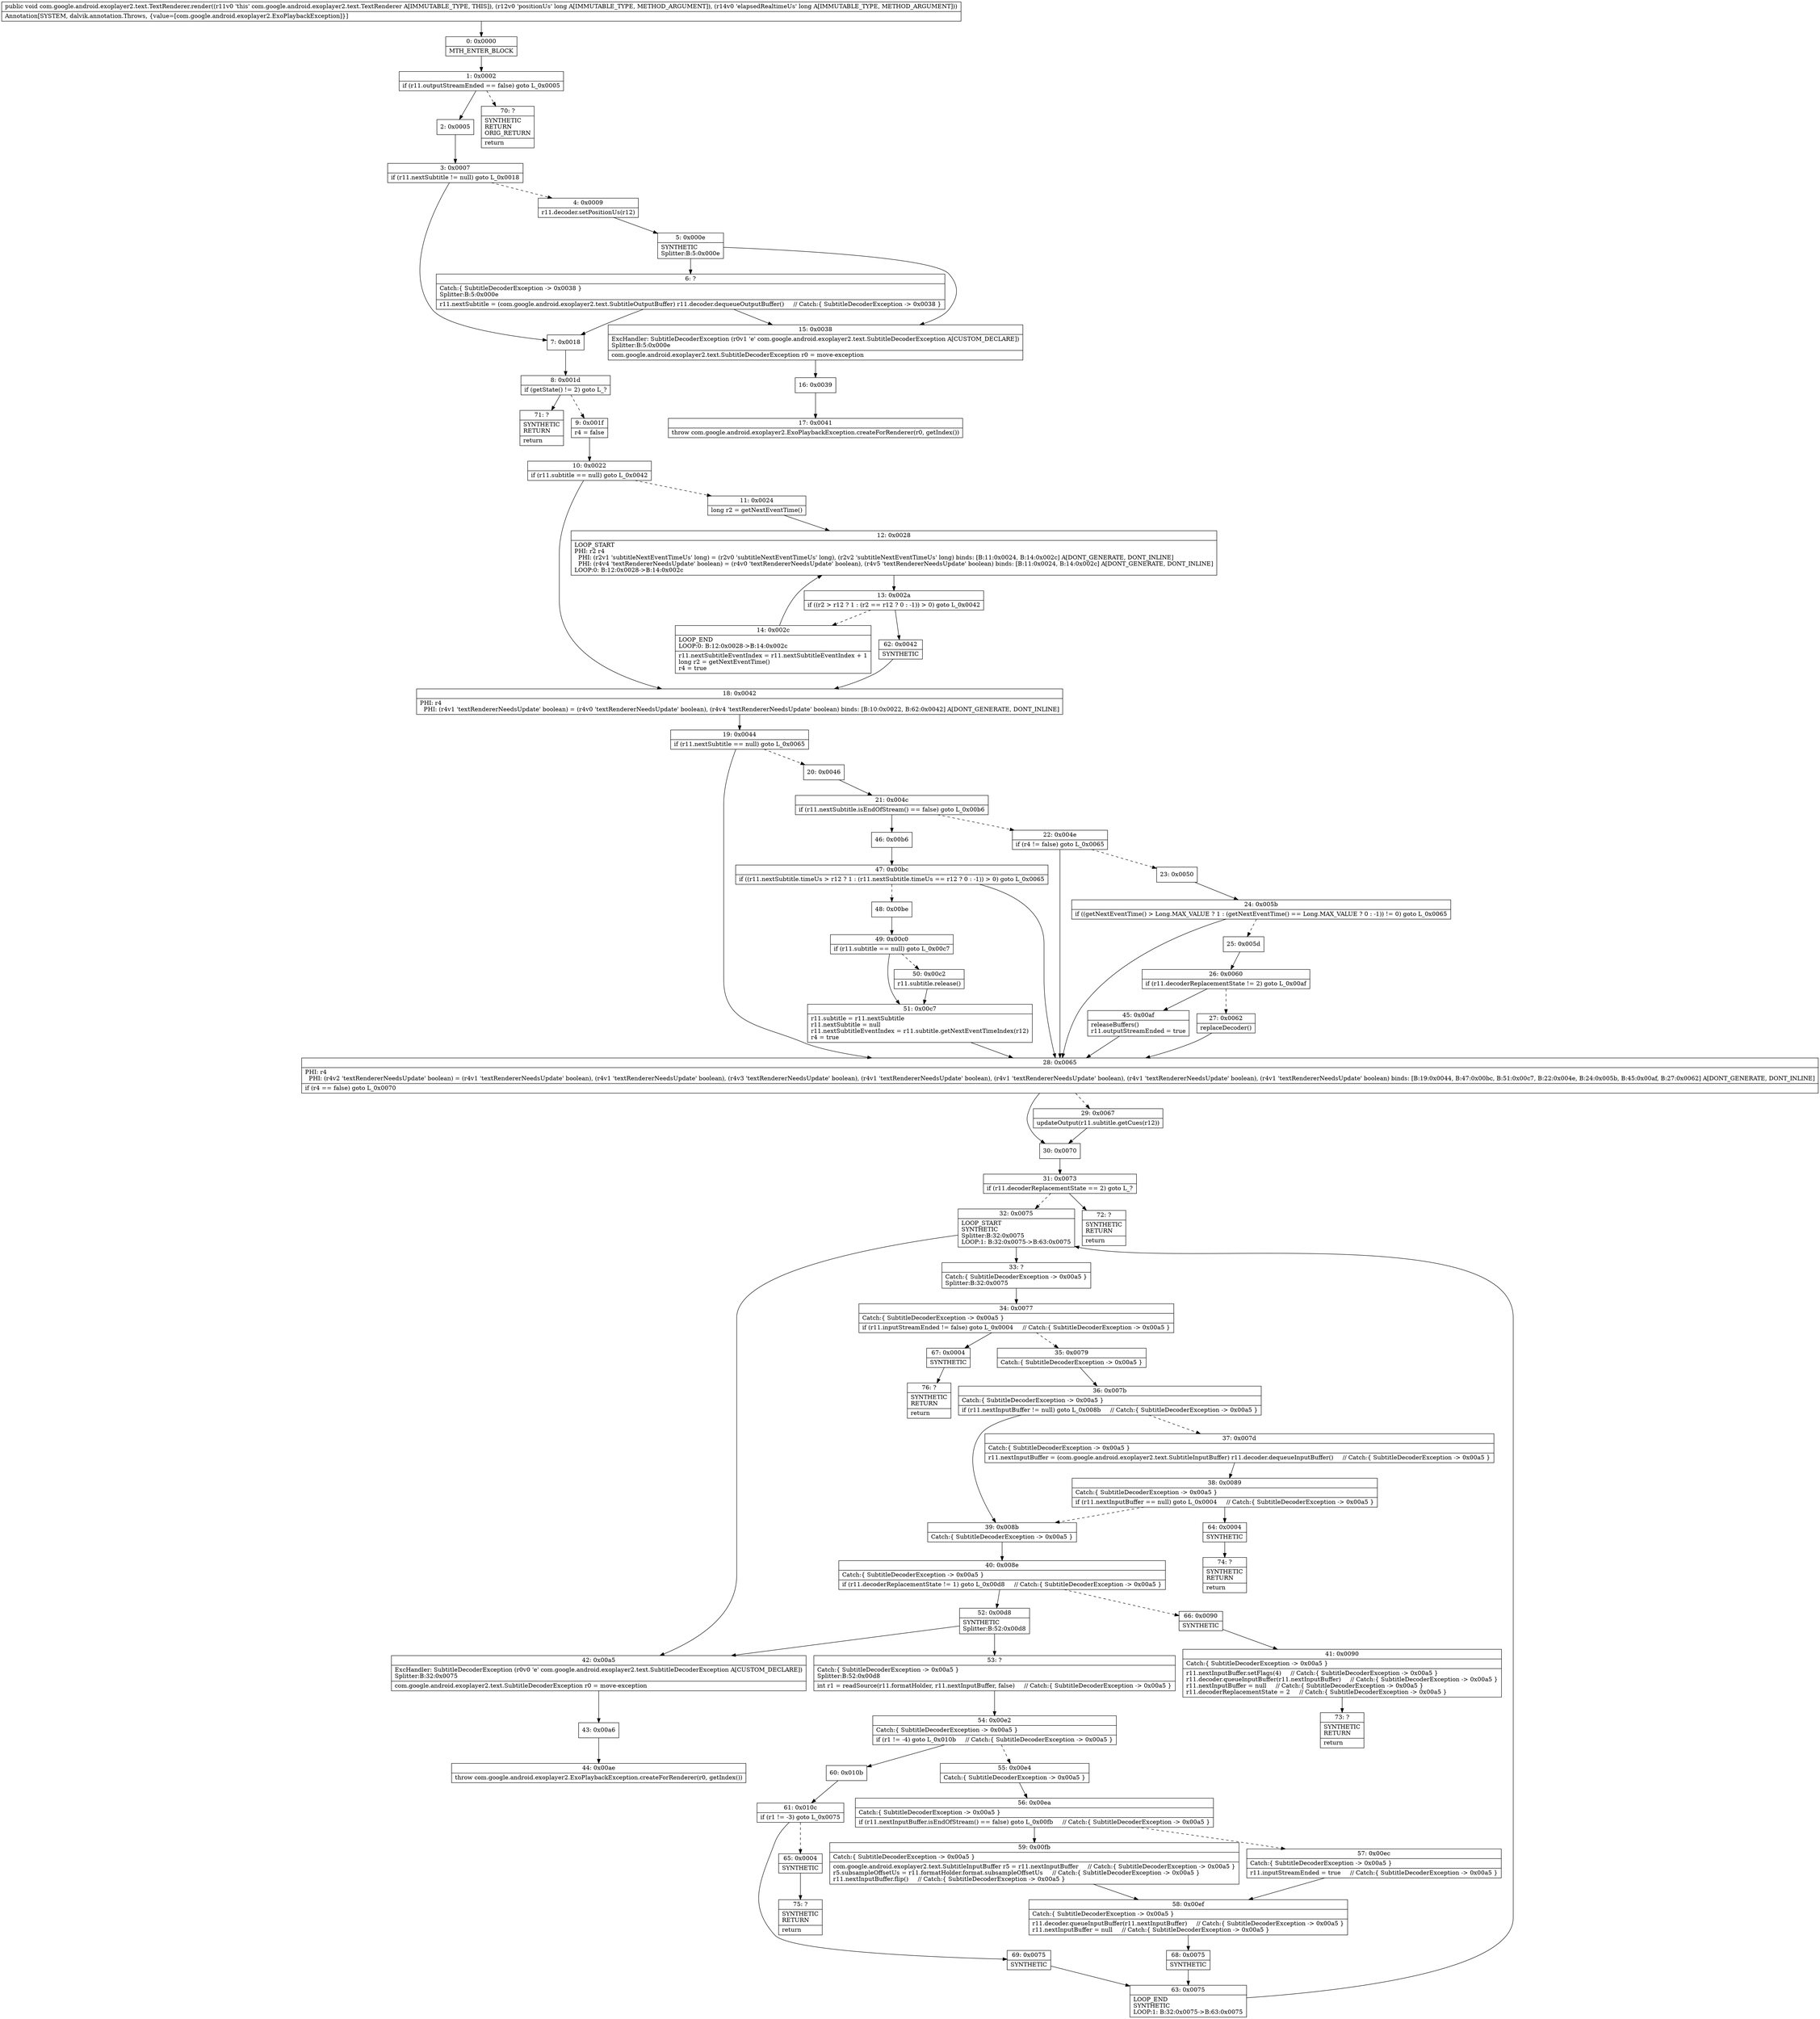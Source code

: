 digraph "CFG forcom.google.android.exoplayer2.text.TextRenderer.render(JJ)V" {
Node_0 [shape=record,label="{0\:\ 0x0000|MTH_ENTER_BLOCK\l}"];
Node_1 [shape=record,label="{1\:\ 0x0002|if (r11.outputStreamEnded == false) goto L_0x0005\l}"];
Node_2 [shape=record,label="{2\:\ 0x0005}"];
Node_3 [shape=record,label="{3\:\ 0x0007|if (r11.nextSubtitle != null) goto L_0x0018\l}"];
Node_4 [shape=record,label="{4\:\ 0x0009|r11.decoder.setPositionUs(r12)\l}"];
Node_5 [shape=record,label="{5\:\ 0x000e|SYNTHETIC\lSplitter:B:5:0x000e\l}"];
Node_6 [shape=record,label="{6\:\ ?|Catch:\{ SubtitleDecoderException \-\> 0x0038 \}\lSplitter:B:5:0x000e\l|r11.nextSubtitle = (com.google.android.exoplayer2.text.SubtitleOutputBuffer) r11.decoder.dequeueOutputBuffer()     \/\/ Catch:\{ SubtitleDecoderException \-\> 0x0038 \}\l}"];
Node_7 [shape=record,label="{7\:\ 0x0018}"];
Node_8 [shape=record,label="{8\:\ 0x001d|if (getState() != 2) goto L_?\l}"];
Node_9 [shape=record,label="{9\:\ 0x001f|r4 = false\l}"];
Node_10 [shape=record,label="{10\:\ 0x0022|if (r11.subtitle == null) goto L_0x0042\l}"];
Node_11 [shape=record,label="{11\:\ 0x0024|long r2 = getNextEventTime()\l}"];
Node_12 [shape=record,label="{12\:\ 0x0028|LOOP_START\lPHI: r2 r4 \l  PHI: (r2v1 'subtitleNextEventTimeUs' long) = (r2v0 'subtitleNextEventTimeUs' long), (r2v2 'subtitleNextEventTimeUs' long) binds: [B:11:0x0024, B:14:0x002c] A[DONT_GENERATE, DONT_INLINE]\l  PHI: (r4v4 'textRendererNeedsUpdate' boolean) = (r4v0 'textRendererNeedsUpdate' boolean), (r4v5 'textRendererNeedsUpdate' boolean) binds: [B:11:0x0024, B:14:0x002c] A[DONT_GENERATE, DONT_INLINE]\lLOOP:0: B:12:0x0028\-\>B:14:0x002c\l}"];
Node_13 [shape=record,label="{13\:\ 0x002a|if ((r2 \> r12 ? 1 : (r2 == r12 ? 0 : \-1)) \> 0) goto L_0x0042\l}"];
Node_14 [shape=record,label="{14\:\ 0x002c|LOOP_END\lLOOP:0: B:12:0x0028\-\>B:14:0x002c\l|r11.nextSubtitleEventIndex = r11.nextSubtitleEventIndex + 1\llong r2 = getNextEventTime()\lr4 = true\l}"];
Node_15 [shape=record,label="{15\:\ 0x0038|ExcHandler: SubtitleDecoderException (r0v1 'e' com.google.android.exoplayer2.text.SubtitleDecoderException A[CUSTOM_DECLARE])\lSplitter:B:5:0x000e\l|com.google.android.exoplayer2.text.SubtitleDecoderException r0 = move\-exception\l}"];
Node_16 [shape=record,label="{16\:\ 0x0039}"];
Node_17 [shape=record,label="{17\:\ 0x0041|throw com.google.android.exoplayer2.ExoPlaybackException.createForRenderer(r0, getIndex())\l}"];
Node_18 [shape=record,label="{18\:\ 0x0042|PHI: r4 \l  PHI: (r4v1 'textRendererNeedsUpdate' boolean) = (r4v0 'textRendererNeedsUpdate' boolean), (r4v4 'textRendererNeedsUpdate' boolean) binds: [B:10:0x0022, B:62:0x0042] A[DONT_GENERATE, DONT_INLINE]\l}"];
Node_19 [shape=record,label="{19\:\ 0x0044|if (r11.nextSubtitle == null) goto L_0x0065\l}"];
Node_20 [shape=record,label="{20\:\ 0x0046}"];
Node_21 [shape=record,label="{21\:\ 0x004c|if (r11.nextSubtitle.isEndOfStream() == false) goto L_0x00b6\l}"];
Node_22 [shape=record,label="{22\:\ 0x004e|if (r4 != false) goto L_0x0065\l}"];
Node_23 [shape=record,label="{23\:\ 0x0050}"];
Node_24 [shape=record,label="{24\:\ 0x005b|if ((getNextEventTime() \> Long.MAX_VALUE ? 1 : (getNextEventTime() == Long.MAX_VALUE ? 0 : \-1)) != 0) goto L_0x0065\l}"];
Node_25 [shape=record,label="{25\:\ 0x005d}"];
Node_26 [shape=record,label="{26\:\ 0x0060|if (r11.decoderReplacementState != 2) goto L_0x00af\l}"];
Node_27 [shape=record,label="{27\:\ 0x0062|replaceDecoder()\l}"];
Node_28 [shape=record,label="{28\:\ 0x0065|PHI: r4 \l  PHI: (r4v2 'textRendererNeedsUpdate' boolean) = (r4v1 'textRendererNeedsUpdate' boolean), (r4v1 'textRendererNeedsUpdate' boolean), (r4v3 'textRendererNeedsUpdate' boolean), (r4v1 'textRendererNeedsUpdate' boolean), (r4v1 'textRendererNeedsUpdate' boolean), (r4v1 'textRendererNeedsUpdate' boolean), (r4v1 'textRendererNeedsUpdate' boolean) binds: [B:19:0x0044, B:47:0x00bc, B:51:0x00c7, B:22:0x004e, B:24:0x005b, B:45:0x00af, B:27:0x0062] A[DONT_GENERATE, DONT_INLINE]\l|if (r4 == false) goto L_0x0070\l}"];
Node_29 [shape=record,label="{29\:\ 0x0067|updateOutput(r11.subtitle.getCues(r12))\l}"];
Node_30 [shape=record,label="{30\:\ 0x0070}"];
Node_31 [shape=record,label="{31\:\ 0x0073|if (r11.decoderReplacementState == 2) goto L_?\l}"];
Node_32 [shape=record,label="{32\:\ 0x0075|LOOP_START\lSYNTHETIC\lSplitter:B:32:0x0075\lLOOP:1: B:32:0x0075\-\>B:63:0x0075\l}"];
Node_33 [shape=record,label="{33\:\ ?|Catch:\{ SubtitleDecoderException \-\> 0x00a5 \}\lSplitter:B:32:0x0075\l}"];
Node_34 [shape=record,label="{34\:\ 0x0077|Catch:\{ SubtitleDecoderException \-\> 0x00a5 \}\l|if (r11.inputStreamEnded != false) goto L_0x0004     \/\/ Catch:\{ SubtitleDecoderException \-\> 0x00a5 \}\l}"];
Node_35 [shape=record,label="{35\:\ 0x0079|Catch:\{ SubtitleDecoderException \-\> 0x00a5 \}\l}"];
Node_36 [shape=record,label="{36\:\ 0x007b|Catch:\{ SubtitleDecoderException \-\> 0x00a5 \}\l|if (r11.nextInputBuffer != null) goto L_0x008b     \/\/ Catch:\{ SubtitleDecoderException \-\> 0x00a5 \}\l}"];
Node_37 [shape=record,label="{37\:\ 0x007d|Catch:\{ SubtitleDecoderException \-\> 0x00a5 \}\l|r11.nextInputBuffer = (com.google.android.exoplayer2.text.SubtitleInputBuffer) r11.decoder.dequeueInputBuffer()     \/\/ Catch:\{ SubtitleDecoderException \-\> 0x00a5 \}\l}"];
Node_38 [shape=record,label="{38\:\ 0x0089|Catch:\{ SubtitleDecoderException \-\> 0x00a5 \}\l|if (r11.nextInputBuffer == null) goto L_0x0004     \/\/ Catch:\{ SubtitleDecoderException \-\> 0x00a5 \}\l}"];
Node_39 [shape=record,label="{39\:\ 0x008b|Catch:\{ SubtitleDecoderException \-\> 0x00a5 \}\l}"];
Node_40 [shape=record,label="{40\:\ 0x008e|Catch:\{ SubtitleDecoderException \-\> 0x00a5 \}\l|if (r11.decoderReplacementState != 1) goto L_0x00d8     \/\/ Catch:\{ SubtitleDecoderException \-\> 0x00a5 \}\l}"];
Node_41 [shape=record,label="{41\:\ 0x0090|Catch:\{ SubtitleDecoderException \-\> 0x00a5 \}\l|r11.nextInputBuffer.setFlags(4)     \/\/ Catch:\{ SubtitleDecoderException \-\> 0x00a5 \}\lr11.decoder.queueInputBuffer(r11.nextInputBuffer)     \/\/ Catch:\{ SubtitleDecoderException \-\> 0x00a5 \}\lr11.nextInputBuffer = null     \/\/ Catch:\{ SubtitleDecoderException \-\> 0x00a5 \}\lr11.decoderReplacementState = 2     \/\/ Catch:\{ SubtitleDecoderException \-\> 0x00a5 \}\l}"];
Node_42 [shape=record,label="{42\:\ 0x00a5|ExcHandler: SubtitleDecoderException (r0v0 'e' com.google.android.exoplayer2.text.SubtitleDecoderException A[CUSTOM_DECLARE])\lSplitter:B:32:0x0075\l|com.google.android.exoplayer2.text.SubtitleDecoderException r0 = move\-exception\l}"];
Node_43 [shape=record,label="{43\:\ 0x00a6}"];
Node_44 [shape=record,label="{44\:\ 0x00ae|throw com.google.android.exoplayer2.ExoPlaybackException.createForRenderer(r0, getIndex())\l}"];
Node_45 [shape=record,label="{45\:\ 0x00af|releaseBuffers()\lr11.outputStreamEnded = true\l}"];
Node_46 [shape=record,label="{46\:\ 0x00b6}"];
Node_47 [shape=record,label="{47\:\ 0x00bc|if ((r11.nextSubtitle.timeUs \> r12 ? 1 : (r11.nextSubtitle.timeUs == r12 ? 0 : \-1)) \> 0) goto L_0x0065\l}"];
Node_48 [shape=record,label="{48\:\ 0x00be}"];
Node_49 [shape=record,label="{49\:\ 0x00c0|if (r11.subtitle == null) goto L_0x00c7\l}"];
Node_50 [shape=record,label="{50\:\ 0x00c2|r11.subtitle.release()\l}"];
Node_51 [shape=record,label="{51\:\ 0x00c7|r11.subtitle = r11.nextSubtitle\lr11.nextSubtitle = null\lr11.nextSubtitleEventIndex = r11.subtitle.getNextEventTimeIndex(r12)\lr4 = true\l}"];
Node_52 [shape=record,label="{52\:\ 0x00d8|SYNTHETIC\lSplitter:B:52:0x00d8\l}"];
Node_53 [shape=record,label="{53\:\ ?|Catch:\{ SubtitleDecoderException \-\> 0x00a5 \}\lSplitter:B:52:0x00d8\l|int r1 = readSource(r11.formatHolder, r11.nextInputBuffer, false)     \/\/ Catch:\{ SubtitleDecoderException \-\> 0x00a5 \}\l}"];
Node_54 [shape=record,label="{54\:\ 0x00e2|Catch:\{ SubtitleDecoderException \-\> 0x00a5 \}\l|if (r1 != \-4) goto L_0x010b     \/\/ Catch:\{ SubtitleDecoderException \-\> 0x00a5 \}\l}"];
Node_55 [shape=record,label="{55\:\ 0x00e4|Catch:\{ SubtitleDecoderException \-\> 0x00a5 \}\l}"];
Node_56 [shape=record,label="{56\:\ 0x00ea|Catch:\{ SubtitleDecoderException \-\> 0x00a5 \}\l|if (r11.nextInputBuffer.isEndOfStream() == false) goto L_0x00fb     \/\/ Catch:\{ SubtitleDecoderException \-\> 0x00a5 \}\l}"];
Node_57 [shape=record,label="{57\:\ 0x00ec|Catch:\{ SubtitleDecoderException \-\> 0x00a5 \}\l|r11.inputStreamEnded = true     \/\/ Catch:\{ SubtitleDecoderException \-\> 0x00a5 \}\l}"];
Node_58 [shape=record,label="{58\:\ 0x00ef|Catch:\{ SubtitleDecoderException \-\> 0x00a5 \}\l|r11.decoder.queueInputBuffer(r11.nextInputBuffer)     \/\/ Catch:\{ SubtitleDecoderException \-\> 0x00a5 \}\lr11.nextInputBuffer = null     \/\/ Catch:\{ SubtitleDecoderException \-\> 0x00a5 \}\l}"];
Node_59 [shape=record,label="{59\:\ 0x00fb|Catch:\{ SubtitleDecoderException \-\> 0x00a5 \}\l|com.google.android.exoplayer2.text.SubtitleInputBuffer r5 = r11.nextInputBuffer     \/\/ Catch:\{ SubtitleDecoderException \-\> 0x00a5 \}\lr5.subsampleOffsetUs = r11.formatHolder.format.subsampleOffsetUs     \/\/ Catch:\{ SubtitleDecoderException \-\> 0x00a5 \}\lr11.nextInputBuffer.flip()     \/\/ Catch:\{ SubtitleDecoderException \-\> 0x00a5 \}\l}"];
Node_60 [shape=record,label="{60\:\ 0x010b}"];
Node_61 [shape=record,label="{61\:\ 0x010c|if (r1 != \-3) goto L_0x0075\l}"];
Node_62 [shape=record,label="{62\:\ 0x0042|SYNTHETIC\l}"];
Node_63 [shape=record,label="{63\:\ 0x0075|LOOP_END\lSYNTHETIC\lLOOP:1: B:32:0x0075\-\>B:63:0x0075\l}"];
Node_64 [shape=record,label="{64\:\ 0x0004|SYNTHETIC\l}"];
Node_65 [shape=record,label="{65\:\ 0x0004|SYNTHETIC\l}"];
Node_66 [shape=record,label="{66\:\ 0x0090|SYNTHETIC\l}"];
Node_67 [shape=record,label="{67\:\ 0x0004|SYNTHETIC\l}"];
Node_68 [shape=record,label="{68\:\ 0x0075|SYNTHETIC\l}"];
Node_69 [shape=record,label="{69\:\ 0x0075|SYNTHETIC\l}"];
Node_70 [shape=record,label="{70\:\ ?|SYNTHETIC\lRETURN\lORIG_RETURN\l|return\l}"];
Node_71 [shape=record,label="{71\:\ ?|SYNTHETIC\lRETURN\l|return\l}"];
Node_72 [shape=record,label="{72\:\ ?|SYNTHETIC\lRETURN\l|return\l}"];
Node_73 [shape=record,label="{73\:\ ?|SYNTHETIC\lRETURN\l|return\l}"];
Node_74 [shape=record,label="{74\:\ ?|SYNTHETIC\lRETURN\l|return\l}"];
Node_75 [shape=record,label="{75\:\ ?|SYNTHETIC\lRETURN\l|return\l}"];
Node_76 [shape=record,label="{76\:\ ?|SYNTHETIC\lRETURN\l|return\l}"];
MethodNode[shape=record,label="{public void com.google.android.exoplayer2.text.TextRenderer.render((r11v0 'this' com.google.android.exoplayer2.text.TextRenderer A[IMMUTABLE_TYPE, THIS]), (r12v0 'positionUs' long A[IMMUTABLE_TYPE, METHOD_ARGUMENT]), (r14v0 'elapsedRealtimeUs' long A[IMMUTABLE_TYPE, METHOD_ARGUMENT]))  | Annotation[SYSTEM, dalvik.annotation.Throws, \{value=[com.google.android.exoplayer2.ExoPlaybackException]\}]\l}"];
MethodNode -> Node_0;
Node_0 -> Node_1;
Node_1 -> Node_2;
Node_1 -> Node_70[style=dashed];
Node_2 -> Node_3;
Node_3 -> Node_4[style=dashed];
Node_3 -> Node_7;
Node_4 -> Node_5;
Node_5 -> Node_6;
Node_5 -> Node_15;
Node_6 -> Node_7;
Node_6 -> Node_15;
Node_7 -> Node_8;
Node_8 -> Node_9[style=dashed];
Node_8 -> Node_71;
Node_9 -> Node_10;
Node_10 -> Node_11[style=dashed];
Node_10 -> Node_18;
Node_11 -> Node_12;
Node_12 -> Node_13;
Node_13 -> Node_14[style=dashed];
Node_13 -> Node_62;
Node_14 -> Node_12;
Node_15 -> Node_16;
Node_16 -> Node_17;
Node_18 -> Node_19;
Node_19 -> Node_20[style=dashed];
Node_19 -> Node_28;
Node_20 -> Node_21;
Node_21 -> Node_22[style=dashed];
Node_21 -> Node_46;
Node_22 -> Node_23[style=dashed];
Node_22 -> Node_28;
Node_23 -> Node_24;
Node_24 -> Node_25[style=dashed];
Node_24 -> Node_28;
Node_25 -> Node_26;
Node_26 -> Node_27[style=dashed];
Node_26 -> Node_45;
Node_27 -> Node_28;
Node_28 -> Node_29[style=dashed];
Node_28 -> Node_30;
Node_29 -> Node_30;
Node_30 -> Node_31;
Node_31 -> Node_32[style=dashed];
Node_31 -> Node_72;
Node_32 -> Node_33;
Node_32 -> Node_42;
Node_33 -> Node_34;
Node_34 -> Node_35[style=dashed];
Node_34 -> Node_67;
Node_35 -> Node_36;
Node_36 -> Node_37[style=dashed];
Node_36 -> Node_39;
Node_37 -> Node_38;
Node_38 -> Node_39[style=dashed];
Node_38 -> Node_64;
Node_39 -> Node_40;
Node_40 -> Node_52;
Node_40 -> Node_66[style=dashed];
Node_41 -> Node_73;
Node_42 -> Node_43;
Node_43 -> Node_44;
Node_45 -> Node_28;
Node_46 -> Node_47;
Node_47 -> Node_28;
Node_47 -> Node_48[style=dashed];
Node_48 -> Node_49;
Node_49 -> Node_50[style=dashed];
Node_49 -> Node_51;
Node_50 -> Node_51;
Node_51 -> Node_28;
Node_52 -> Node_53;
Node_52 -> Node_42;
Node_53 -> Node_54;
Node_54 -> Node_55[style=dashed];
Node_54 -> Node_60;
Node_55 -> Node_56;
Node_56 -> Node_57[style=dashed];
Node_56 -> Node_59;
Node_57 -> Node_58;
Node_58 -> Node_68;
Node_59 -> Node_58;
Node_60 -> Node_61;
Node_61 -> Node_65[style=dashed];
Node_61 -> Node_69;
Node_62 -> Node_18;
Node_63 -> Node_32;
Node_64 -> Node_74;
Node_65 -> Node_75;
Node_66 -> Node_41;
Node_67 -> Node_76;
Node_68 -> Node_63;
Node_69 -> Node_63;
}

